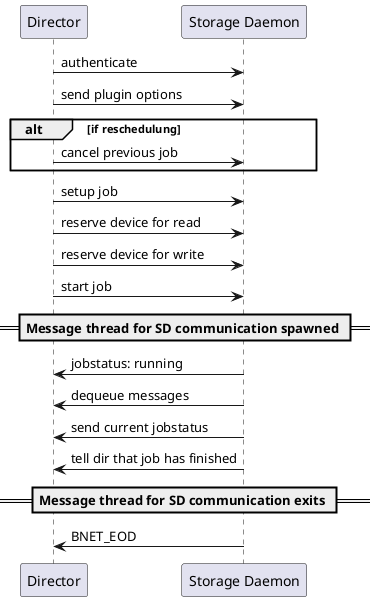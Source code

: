 @startuml
participant d as "Director"
participant s as "Storage Daemon"
d -> s : authenticate
d -> s : send plugin options
alt if reschedulung
  d -> s : cancel previous job
end
d -> s : setup job
d -> s : reserve device for read
d -> s : reserve device for write
d -> s : start job
== Message thread for SD communication spawned ==
s -> d : jobstatus: running
s -> d : dequeue messages
s -> d : send current jobstatus
s -> d : tell dir that job has finished
== Message thread for SD communication exits ==
s -> d : BNET_EOD
@enduml
